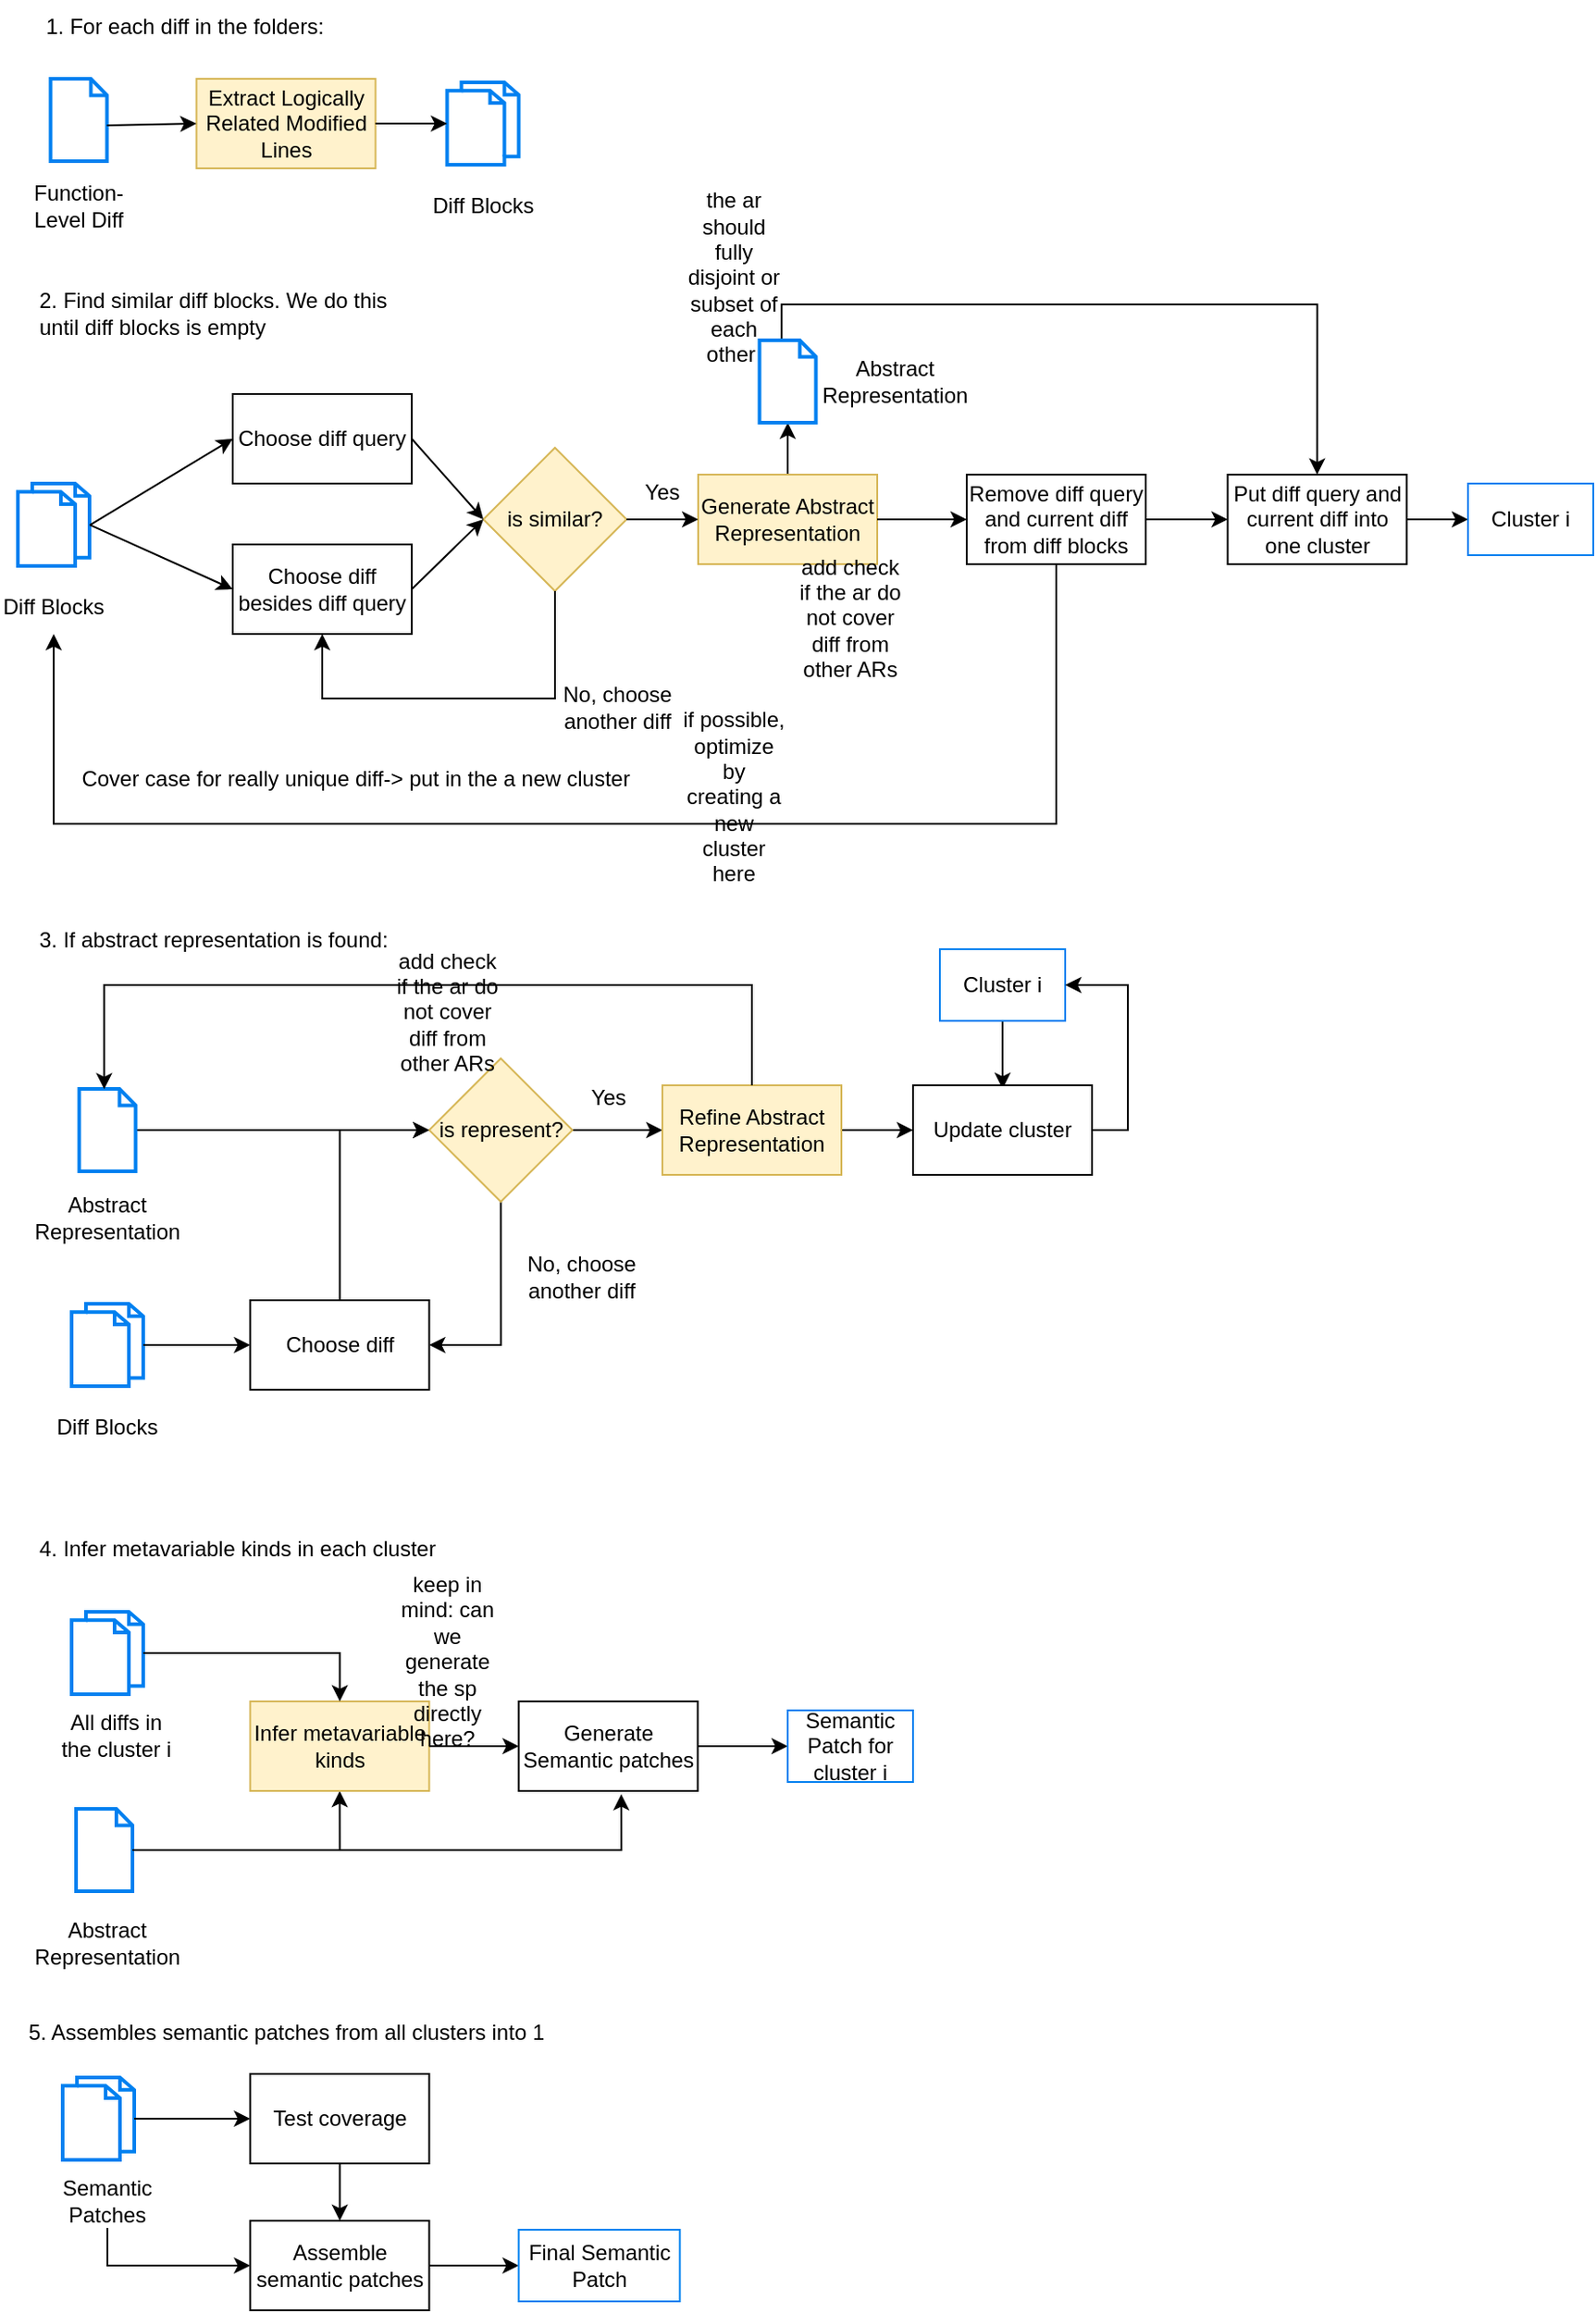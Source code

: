 <mxfile version="24.7.12">
  <diagram name="Page-1" id="-cTbQ6uI88XnNYqkbfOJ">
    <mxGraphModel dx="1839" dy="434" grid="1" gridSize="10" guides="1" tooltips="1" connect="1" arrows="1" fold="1" page="1" pageScale="1" pageWidth="850" pageHeight="1100" math="0" shadow="0">
      <root>
        <mxCell id="0" />
        <mxCell id="1" parent="0" />
        <mxCell id="QleuZ_sIqg2X-7CIl005-3" value="Extract Logically Related Modified Lines" style="html=1;dashed=0;whiteSpace=wrap;fillColor=#fff2cc;strokeColor=#d6b656;" vertex="1" parent="1">
          <mxGeometry x="-190.25" y="64" width="100" height="50" as="geometry" />
        </mxCell>
        <mxCell id="QleuZ_sIqg2X-7CIl005-13" value="" style="group" vertex="1" connectable="0" parent="1">
          <mxGeometry x="-286" y="64" width="60" height="86" as="geometry" />
        </mxCell>
        <mxCell id="QleuZ_sIqg2X-7CIl005-2" value="Function-Level Diff" style="text;html=1;align=center;verticalAlign=middle;whiteSpace=wrap;rounded=0;" vertex="1" parent="QleuZ_sIqg2X-7CIl005-13">
          <mxGeometry y="56" width="60" height="30" as="geometry" />
        </mxCell>
        <mxCell id="QleuZ_sIqg2X-7CIl005-8" value="" style="html=1;verticalLabelPosition=bottom;align=center;labelBackgroundColor=#ffffff;verticalAlign=top;strokeWidth=2;strokeColor=#0080F0;shadow=0;dashed=0;shape=mxgraph.ios7.icons.document;" vertex="1" parent="QleuZ_sIqg2X-7CIl005-13">
          <mxGeometry x="14.25" width="31.5" height="46" as="geometry" />
        </mxCell>
        <mxCell id="QleuZ_sIqg2X-7CIl005-14" value="" style="group" vertex="1" connectable="0" parent="1">
          <mxGeometry x="-60.25" y="66" width="60" height="84" as="geometry" />
        </mxCell>
        <mxCell id="QleuZ_sIqg2X-7CIl005-10" value="" style="html=1;verticalLabelPosition=bottom;align=center;labelBackgroundColor=#ffffff;verticalAlign=top;strokeWidth=2;strokeColor=#0080F0;shadow=0;dashed=0;shape=mxgraph.ios7.icons.documents;" vertex="1" parent="QleuZ_sIqg2X-7CIl005-14">
          <mxGeometry x="10" width="40" height="46" as="geometry" />
        </mxCell>
        <mxCell id="QleuZ_sIqg2X-7CIl005-11" value="Diff Blocks" style="text;html=1;align=center;verticalAlign=middle;whiteSpace=wrap;rounded=0;" vertex="1" parent="QleuZ_sIqg2X-7CIl005-14">
          <mxGeometry y="54" width="60" height="30" as="geometry" />
        </mxCell>
        <mxCell id="QleuZ_sIqg2X-7CIl005-15" value="1. For each diff in the folders:&amp;nbsp;" style="text;html=1;align=center;verticalAlign=middle;whiteSpace=wrap;rounded=0;" vertex="1" parent="1">
          <mxGeometry x="-280.25" y="20" width="170" height="30" as="geometry" />
        </mxCell>
        <mxCell id="QleuZ_sIqg2X-7CIl005-16" value="" style="endArrow=classic;html=1;rounded=0;exitX=1;exitY=0.5;exitDx=0;exitDy=0;" edge="1" parent="1" source="QleuZ_sIqg2X-7CIl005-3" target="QleuZ_sIqg2X-7CIl005-10">
          <mxGeometry width="50" height="50" relative="1" as="geometry">
            <mxPoint x="99.75" y="250" as="sourcePoint" />
            <mxPoint x="149.75" y="200" as="targetPoint" />
          </mxGeometry>
        </mxCell>
        <mxCell id="QleuZ_sIqg2X-7CIl005-17" value="" style="endArrow=classic;html=1;rounded=0;exitX=1;exitY=0.565;exitDx=0;exitDy=0;exitPerimeter=0;entryX=0;entryY=0.5;entryDx=0;entryDy=0;" edge="1" parent="1" source="QleuZ_sIqg2X-7CIl005-8" target="QleuZ_sIqg2X-7CIl005-3">
          <mxGeometry width="50" height="50" relative="1" as="geometry">
            <mxPoint x="-80.25" y="99" as="sourcePoint" />
            <mxPoint x="-40.25" y="99" as="targetPoint" />
          </mxGeometry>
        </mxCell>
        <mxCell id="QleuZ_sIqg2X-7CIl005-25" value="is similar?" style="rhombus;whiteSpace=wrap;html=1;fillColor=#fff2cc;strokeColor=#d6b656;" vertex="1" parent="1">
          <mxGeometry x="-30" y="270" width="80" height="80" as="geometry" />
        </mxCell>
        <mxCell id="QleuZ_sIqg2X-7CIl005-26" value="2. Find similar diff blocks. We do this until diff blocks is empty" style="text;html=1;align=left;verticalAlign=middle;whiteSpace=wrap;rounded=0;" vertex="1" parent="1">
          <mxGeometry x="-280.25" y="180" width="210.25" height="30" as="geometry" />
        </mxCell>
        <mxCell id="QleuZ_sIqg2X-7CIl005-27" value="" style="group" vertex="1" connectable="0" parent="1">
          <mxGeometry x="-300" y="290" width="60" height="84" as="geometry" />
        </mxCell>
        <mxCell id="QleuZ_sIqg2X-7CIl005-28" value="" style="html=1;verticalLabelPosition=bottom;align=center;labelBackgroundColor=#ffffff;verticalAlign=top;strokeWidth=2;strokeColor=#0080F0;shadow=0;dashed=0;shape=mxgraph.ios7.icons.documents;" vertex="1" parent="QleuZ_sIqg2X-7CIl005-27">
          <mxGeometry x="10" width="40" height="46" as="geometry" />
        </mxCell>
        <mxCell id="QleuZ_sIqg2X-7CIl005-29" value="Diff Blocks" style="text;html=1;align=center;verticalAlign=middle;whiteSpace=wrap;rounded=0;" vertex="1" parent="QleuZ_sIqg2X-7CIl005-27">
          <mxGeometry y="54" width="60" height="30" as="geometry" />
        </mxCell>
        <mxCell id="QleuZ_sIqg2X-7CIl005-42" value="" style="endArrow=classic;html=1;rounded=0;exitX=1.005;exitY=0.504;exitDx=0;exitDy=0;exitPerimeter=0;entryX=0;entryY=0.5;entryDx=0;entryDy=0;" edge="1" parent="1" source="QleuZ_sIqg2X-7CIl005-28" target="QleuZ_sIqg2X-7CIl005-72">
          <mxGeometry width="50" height="50" relative="1" as="geometry">
            <mxPoint x="-240" y="327.49" as="sourcePoint" />
            <mxPoint x="-135.969" y="246.862" as="targetPoint" />
          </mxGeometry>
        </mxCell>
        <mxCell id="QleuZ_sIqg2X-7CIl005-43" value="" style="endArrow=classic;html=1;rounded=0;entryX=0;entryY=0.5;entryDx=0;entryDy=0;exitX=1.004;exitY=0.502;exitDx=0;exitDy=0;exitPerimeter=0;" edge="1" parent="1" source="QleuZ_sIqg2X-7CIl005-28" target="QleuZ_sIqg2X-7CIl005-70">
          <mxGeometry width="50" height="50" relative="1" as="geometry">
            <mxPoint x="-250" y="320" as="sourcePoint" />
            <mxPoint x="-136.158" y="363.184" as="targetPoint" />
          </mxGeometry>
        </mxCell>
        <mxCell id="QleuZ_sIqg2X-7CIl005-44" value="" style="endArrow=classic;html=1;rounded=0;exitX=1;exitY=0.5;exitDx=0;exitDy=0;" edge="1" parent="1" source="QleuZ_sIqg2X-7CIl005-72">
          <mxGeometry width="50" height="50" relative="1" as="geometry">
            <mxPoint x="-105.382" y="246.862" as="sourcePoint" />
            <mxPoint x="-30" y="310" as="targetPoint" />
          </mxGeometry>
        </mxCell>
        <mxCell id="QleuZ_sIqg2X-7CIl005-45" value="" style="endArrow=classic;html=1;rounded=0;exitX=1;exitY=0.5;exitDx=0;exitDy=0;" edge="1" parent="1" source="QleuZ_sIqg2X-7CIl005-70">
          <mxGeometry width="50" height="50" relative="1" as="geometry">
            <mxPoint x="-105.004" y="363.092" as="sourcePoint" />
            <mxPoint x="-30" y="310" as="targetPoint" />
          </mxGeometry>
        </mxCell>
        <mxCell id="QleuZ_sIqg2X-7CIl005-84" value="" style="edgeStyle=orthogonalEdgeStyle;rounded=0;orthogonalLoop=1;jettySize=auto;html=1;" edge="1" parent="1" source="QleuZ_sIqg2X-7CIl005-46" target="QleuZ_sIqg2X-7CIl005-55">
          <mxGeometry relative="1" as="geometry" />
        </mxCell>
        <mxCell id="QleuZ_sIqg2X-7CIl005-46" value="Generate Abstract Representation" style="html=1;dashed=0;whiteSpace=wrap;fillColor=#fff2cc;strokeColor=#d6b656;" vertex="1" parent="1">
          <mxGeometry x="90" y="285" width="100" height="50" as="geometry" />
        </mxCell>
        <mxCell id="QleuZ_sIqg2X-7CIl005-47" value="" style="endArrow=classic;html=1;rounded=0;exitX=1;exitY=0.5;exitDx=0;exitDy=0;entryX=0;entryY=0.5;entryDx=0;entryDy=0;" edge="1" parent="1" source="QleuZ_sIqg2X-7CIl005-25" target="QleuZ_sIqg2X-7CIl005-46">
          <mxGeometry width="50" height="50" relative="1" as="geometry">
            <mxPoint x="-95" y="373" as="sourcePoint" />
            <mxPoint x="-20" y="320" as="targetPoint" />
          </mxGeometry>
        </mxCell>
        <mxCell id="QleuZ_sIqg2X-7CIl005-48" value="" style="endArrow=classic;html=1;rounded=0;exitX=0.5;exitY=1;exitDx=0;exitDy=0;entryX=0.5;entryY=1;entryDx=0;entryDy=0;" edge="1" parent="1" source="QleuZ_sIqg2X-7CIl005-25" target="QleuZ_sIqg2X-7CIl005-70">
          <mxGeometry width="50" height="50" relative="1" as="geometry">
            <mxPoint x="50" y="410" as="sourcePoint" />
            <mxPoint x="-122" y="440" as="targetPoint" />
            <Array as="points">
              <mxPoint x="10" y="410" />
              <mxPoint x="-120" y="410" />
            </Array>
          </mxGeometry>
        </mxCell>
        <mxCell id="QleuZ_sIqg2X-7CIl005-49" value="No, choose another diff" style="text;html=1;align=center;verticalAlign=middle;whiteSpace=wrap;rounded=0;" vertex="1" parent="1">
          <mxGeometry x="10" y="400" width="70.25" height="30" as="geometry" />
        </mxCell>
        <mxCell id="QleuZ_sIqg2X-7CIl005-50" value="Yes" style="text;html=1;align=center;verticalAlign=middle;whiteSpace=wrap;rounded=0;" vertex="1" parent="1">
          <mxGeometry x="50" y="280" width="40" height="30" as="geometry" />
        </mxCell>
        <mxCell id="QleuZ_sIqg2X-7CIl005-75" value="" style="edgeStyle=orthogonalEdgeStyle;rounded=0;orthogonalLoop=1;jettySize=auto;html=1;" edge="1" parent="1" source="QleuZ_sIqg2X-7CIl005-51" target="QleuZ_sIqg2X-7CIl005-73">
          <mxGeometry relative="1" as="geometry" />
        </mxCell>
        <mxCell id="QleuZ_sIqg2X-7CIl005-103" style="edgeStyle=orthogonalEdgeStyle;rounded=0;orthogonalLoop=1;jettySize=auto;html=1;exitX=0.5;exitY=1;exitDx=0;exitDy=0;entryX=0.5;entryY=1;entryDx=0;entryDy=0;" edge="1" parent="1" source="QleuZ_sIqg2X-7CIl005-51" target="QleuZ_sIqg2X-7CIl005-29">
          <mxGeometry relative="1" as="geometry">
            <Array as="points">
              <mxPoint x="290" y="480" />
              <mxPoint x="-270" y="480" />
            </Array>
          </mxGeometry>
        </mxCell>
        <mxCell id="QleuZ_sIqg2X-7CIl005-51" value="Remove diff query and current diff from diff blocks" style="html=1;dashed=0;whiteSpace=wrap;" vertex="1" parent="1">
          <mxGeometry x="240" y="285" width="100" height="50" as="geometry" />
        </mxCell>
        <mxCell id="QleuZ_sIqg2X-7CIl005-52" value="" style="endArrow=classic;html=1;rounded=0;exitX=1;exitY=0.5;exitDx=0;exitDy=0;entryX=0;entryY=0.5;entryDx=0;entryDy=0;" edge="1" parent="1" source="QleuZ_sIqg2X-7CIl005-46" target="QleuZ_sIqg2X-7CIl005-51">
          <mxGeometry width="50" height="50" relative="1" as="geometry">
            <mxPoint x="60" y="320" as="sourcePoint" />
            <mxPoint x="100" y="320" as="targetPoint" />
          </mxGeometry>
        </mxCell>
        <mxCell id="QleuZ_sIqg2X-7CIl005-54" value="Abstract Representation" style="text;html=1;align=center;verticalAlign=middle;whiteSpace=wrap;rounded=0;" vertex="1" parent="1">
          <mxGeometry x="170" y="218" width="60" height="30" as="geometry" />
        </mxCell>
        <mxCell id="QleuZ_sIqg2X-7CIl005-106" value="" style="edgeStyle=orthogonalEdgeStyle;rounded=0;orthogonalLoop=1;jettySize=auto;html=1;entryX=0.5;entryY=0;entryDx=0;entryDy=0;exitX=0.392;exitY=-0.022;exitDx=0;exitDy=0;exitPerimeter=0;" edge="1" parent="1" source="QleuZ_sIqg2X-7CIl005-55" target="QleuZ_sIqg2X-7CIl005-73">
          <mxGeometry relative="1" as="geometry" />
        </mxCell>
        <mxCell id="QleuZ_sIqg2X-7CIl005-55" value="" style="html=1;verticalLabelPosition=bottom;align=center;labelBackgroundColor=#ffffff;verticalAlign=top;strokeWidth=2;strokeColor=#0080F0;shadow=0;dashed=0;shape=mxgraph.ios7.icons.document;" vertex="1" parent="1">
          <mxGeometry x="124.25" y="210" width="31.5" height="46" as="geometry" />
        </mxCell>
        <mxCell id="QleuZ_sIqg2X-7CIl005-61" value="3. If abstract representation is found:" style="text;html=1;align=left;verticalAlign=middle;whiteSpace=wrap;rounded=0;" vertex="1" parent="1">
          <mxGeometry x="-280.25" y="530" width="210.25" height="30" as="geometry" />
        </mxCell>
        <mxCell id="QleuZ_sIqg2X-7CIl005-62" value="Abstract Representation" style="text;html=1;align=center;verticalAlign=middle;whiteSpace=wrap;rounded=0;" vertex="1" parent="1">
          <mxGeometry x="-270" y="685" width="60" height="30" as="geometry" />
        </mxCell>
        <mxCell id="QleuZ_sIqg2X-7CIl005-93" value="" style="edgeStyle=orthogonalEdgeStyle;rounded=0;orthogonalLoop=1;jettySize=auto;html=1;" edge="1" parent="1" source="QleuZ_sIqg2X-7CIl005-63" target="QleuZ_sIqg2X-7CIl005-69">
          <mxGeometry relative="1" as="geometry" />
        </mxCell>
        <mxCell id="QleuZ_sIqg2X-7CIl005-63" value="" style="html=1;verticalLabelPosition=bottom;align=center;labelBackgroundColor=#ffffff;verticalAlign=top;strokeWidth=2;strokeColor=#0080F0;shadow=0;dashed=0;shape=mxgraph.ios7.icons.document;" vertex="1" parent="1">
          <mxGeometry x="-255.75" y="628" width="31.5" height="46" as="geometry" />
        </mxCell>
        <mxCell id="QleuZ_sIqg2X-7CIl005-64" value="" style="group" vertex="1" connectable="0" parent="1">
          <mxGeometry x="-270" y="748" width="60" height="84" as="geometry" />
        </mxCell>
        <mxCell id="QleuZ_sIqg2X-7CIl005-65" value="" style="html=1;verticalLabelPosition=bottom;align=center;labelBackgroundColor=#ffffff;verticalAlign=top;strokeWidth=2;strokeColor=#0080F0;shadow=0;dashed=0;shape=mxgraph.ios7.icons.documents;" vertex="1" parent="QleuZ_sIqg2X-7CIl005-64">
          <mxGeometry x="10" width="40" height="46" as="geometry" />
        </mxCell>
        <mxCell id="QleuZ_sIqg2X-7CIl005-66" value="Diff Blocks" style="text;html=1;align=center;verticalAlign=middle;whiteSpace=wrap;rounded=0;" vertex="1" parent="QleuZ_sIqg2X-7CIl005-64">
          <mxGeometry y="54" width="60" height="30" as="geometry" />
        </mxCell>
        <mxCell id="QleuZ_sIqg2X-7CIl005-96" style="edgeStyle=orthogonalEdgeStyle;rounded=0;orthogonalLoop=1;jettySize=auto;html=1;exitX=0.5;exitY=1;exitDx=0;exitDy=0;entryX=1;entryY=0.5;entryDx=0;entryDy=0;" edge="1" parent="1" source="QleuZ_sIqg2X-7CIl005-69" target="QleuZ_sIqg2X-7CIl005-71">
          <mxGeometry relative="1" as="geometry" />
        </mxCell>
        <mxCell id="QleuZ_sIqg2X-7CIl005-99" value="" style="edgeStyle=orthogonalEdgeStyle;rounded=0;orthogonalLoop=1;jettySize=auto;html=1;" edge="1" parent="1" source="QleuZ_sIqg2X-7CIl005-69" target="QleuZ_sIqg2X-7CIl005-98">
          <mxGeometry relative="1" as="geometry" />
        </mxCell>
        <mxCell id="QleuZ_sIqg2X-7CIl005-69" value="is represent?" style="rhombus;whiteSpace=wrap;html=1;fillColor=#fff2cc;strokeColor=#d6b656;" vertex="1" parent="1">
          <mxGeometry x="-60.25" y="611" width="80" height="80" as="geometry" />
        </mxCell>
        <mxCell id="QleuZ_sIqg2X-7CIl005-70" value="Choose diff besides diff query" style="html=1;dashed=0;whiteSpace=wrap;" vertex="1" parent="1">
          <mxGeometry x="-170" y="324" width="100" height="50" as="geometry" />
        </mxCell>
        <mxCell id="QleuZ_sIqg2X-7CIl005-95" value="" style="edgeStyle=orthogonalEdgeStyle;rounded=0;orthogonalLoop=1;jettySize=auto;html=1;entryX=0;entryY=0.5;entryDx=0;entryDy=0;" edge="1" parent="1" source="QleuZ_sIqg2X-7CIl005-71" target="QleuZ_sIqg2X-7CIl005-69">
          <mxGeometry relative="1" as="geometry" />
        </mxCell>
        <mxCell id="QleuZ_sIqg2X-7CIl005-71" value="Choose diff" style="html=1;dashed=0;whiteSpace=wrap;" vertex="1" parent="1">
          <mxGeometry x="-160.25" y="746" width="100" height="50" as="geometry" />
        </mxCell>
        <mxCell id="QleuZ_sIqg2X-7CIl005-72" value="Choose diff query" style="html=1;dashed=0;whiteSpace=wrap;" vertex="1" parent="1">
          <mxGeometry x="-170" y="240" width="100" height="50" as="geometry" />
        </mxCell>
        <mxCell id="QleuZ_sIqg2X-7CIl005-80" value="" style="edgeStyle=orthogonalEdgeStyle;rounded=0;orthogonalLoop=1;jettySize=auto;html=1;" edge="1" parent="1" source="QleuZ_sIqg2X-7CIl005-73" target="QleuZ_sIqg2X-7CIl005-76">
          <mxGeometry relative="1" as="geometry" />
        </mxCell>
        <mxCell id="QleuZ_sIqg2X-7CIl005-73" value="Put diff query and current diff into one cluster" style="html=1;dashed=0;whiteSpace=wrap;" vertex="1" parent="1">
          <mxGeometry x="385.75" y="285" width="100" height="50" as="geometry" />
        </mxCell>
        <mxCell id="QleuZ_sIqg2X-7CIl005-76" value="Cluster i" style="rounded=0;whiteSpace=wrap;html=1;fillColor=#FFFFFF;strokeColor=#0080f0;" vertex="1" parent="1">
          <mxGeometry x="520" y="290" width="70" height="40" as="geometry" />
        </mxCell>
        <mxCell id="QleuZ_sIqg2X-7CIl005-94" value="" style="edgeStyle=orthogonalEdgeStyle;rounded=0;orthogonalLoop=1;jettySize=auto;html=1;" edge="1" parent="1" source="QleuZ_sIqg2X-7CIl005-65" target="QleuZ_sIqg2X-7CIl005-71">
          <mxGeometry relative="1" as="geometry" />
        </mxCell>
        <mxCell id="QleuZ_sIqg2X-7CIl005-97" value="No, choose another diff" style="text;html=1;align=center;verticalAlign=middle;whiteSpace=wrap;rounded=0;" vertex="1" parent="1">
          <mxGeometry x="-10" y="718" width="70.25" height="30" as="geometry" />
        </mxCell>
        <mxCell id="QleuZ_sIqg2X-7CIl005-109" value="" style="edgeStyle=orthogonalEdgeStyle;rounded=0;orthogonalLoop=1;jettySize=auto;html=1;" edge="1" parent="1" source="QleuZ_sIqg2X-7CIl005-98" target="QleuZ_sIqg2X-7CIl005-104">
          <mxGeometry relative="1" as="geometry" />
        </mxCell>
        <mxCell id="QleuZ_sIqg2X-7CIl005-98" value="Refine Abstract Representation" style="html=1;dashed=0;whiteSpace=wrap;fillColor=#fff2cc;strokeColor=#d6b656;" vertex="1" parent="1">
          <mxGeometry x="70" y="626" width="100" height="50" as="geometry" />
        </mxCell>
        <mxCell id="QleuZ_sIqg2X-7CIl005-101" value="" style="edgeStyle=orthogonalEdgeStyle;rounded=0;orthogonalLoop=1;jettySize=auto;html=1;" edge="1" parent="1" source="QleuZ_sIqg2X-7CIl005-100">
          <mxGeometry relative="1" as="geometry">
            <mxPoint x="260.04" y="628" as="targetPoint" />
          </mxGeometry>
        </mxCell>
        <mxCell id="QleuZ_sIqg2X-7CIl005-100" value="Cluster i" style="rounded=0;whiteSpace=wrap;html=1;fillColor=#FFFFFF;strokeColor=#0080f0;" vertex="1" parent="1">
          <mxGeometry x="225" y="550" width="70" height="40" as="geometry" />
        </mxCell>
        <mxCell id="QleuZ_sIqg2X-7CIl005-102" value="Yes" style="text;html=1;align=center;verticalAlign=middle;whiteSpace=wrap;rounded=0;" vertex="1" parent="1">
          <mxGeometry x="19.75" y="618" width="40" height="30" as="geometry" />
        </mxCell>
        <mxCell id="QleuZ_sIqg2X-7CIl005-112" style="edgeStyle=orthogonalEdgeStyle;rounded=0;orthogonalLoop=1;jettySize=auto;html=1;exitX=1;exitY=0.5;exitDx=0;exitDy=0;entryX=1;entryY=0.5;entryDx=0;entryDy=0;" edge="1" parent="1" source="QleuZ_sIqg2X-7CIl005-104" target="QleuZ_sIqg2X-7CIl005-100">
          <mxGeometry relative="1" as="geometry" />
        </mxCell>
        <mxCell id="QleuZ_sIqg2X-7CIl005-104" value="Update cluster" style="html=1;dashed=0;whiteSpace=wrap;" vertex="1" parent="1">
          <mxGeometry x="210" y="626" width="100" height="50" as="geometry" />
        </mxCell>
        <mxCell id="QleuZ_sIqg2X-7CIl005-108" style="edgeStyle=orthogonalEdgeStyle;rounded=0;orthogonalLoop=1;jettySize=auto;html=1;exitX=0.5;exitY=0;exitDx=0;exitDy=0;entryX=0.443;entryY=0.004;entryDx=0;entryDy=0;entryPerimeter=0;" edge="1" parent="1" source="QleuZ_sIqg2X-7CIl005-98" target="QleuZ_sIqg2X-7CIl005-63">
          <mxGeometry relative="1" as="geometry">
            <Array as="points">
              <mxPoint x="120" y="570" />
              <mxPoint x="-242" y="570" />
            </Array>
          </mxGeometry>
        </mxCell>
        <mxCell id="QleuZ_sIqg2X-7CIl005-113" value="4. Infer metavariable kinds in each cluster" style="text;html=1;align=left;verticalAlign=middle;whiteSpace=wrap;rounded=0;" vertex="1" parent="1">
          <mxGeometry x="-280.25" y="870" width="490.25" height="30" as="geometry" />
        </mxCell>
        <mxCell id="QleuZ_sIqg2X-7CIl005-114" value="" style="group" vertex="1" connectable="0" parent="1">
          <mxGeometry x="-270" y="920" width="70" height="84" as="geometry" />
        </mxCell>
        <mxCell id="QleuZ_sIqg2X-7CIl005-115" value="" style="html=1;verticalLabelPosition=bottom;align=center;labelBackgroundColor=#ffffff;verticalAlign=top;strokeWidth=2;strokeColor=#0080F0;shadow=0;dashed=0;shape=mxgraph.ios7.icons.documents;" vertex="1" parent="QleuZ_sIqg2X-7CIl005-114">
          <mxGeometry x="10" width="40" height="46" as="geometry" />
        </mxCell>
        <mxCell id="QleuZ_sIqg2X-7CIl005-116" value="All diffs in the cluster i" style="text;html=1;align=center;verticalAlign=middle;whiteSpace=wrap;rounded=0;" vertex="1" parent="QleuZ_sIqg2X-7CIl005-114">
          <mxGeometry y="54" width="70" height="30" as="geometry" />
        </mxCell>
        <mxCell id="QleuZ_sIqg2X-7CIl005-121" style="edgeStyle=orthogonalEdgeStyle;rounded=0;orthogonalLoop=1;jettySize=auto;html=1;entryX=0.5;entryY=1;entryDx=0;entryDy=0;" edge="1" parent="1" source="QleuZ_sIqg2X-7CIl005-117" target="QleuZ_sIqg2X-7CIl005-119">
          <mxGeometry relative="1" as="geometry" />
        </mxCell>
        <mxCell id="QleuZ_sIqg2X-7CIl005-117" value="" style="html=1;verticalLabelPosition=bottom;align=center;labelBackgroundColor=#ffffff;verticalAlign=top;strokeWidth=2;strokeColor=#0080F0;shadow=0;dashed=0;shape=mxgraph.ios7.icons.document;" vertex="1" parent="1">
          <mxGeometry x="-257.5" y="1030" width="31.5" height="46" as="geometry" />
        </mxCell>
        <mxCell id="QleuZ_sIqg2X-7CIl005-118" value="Abstract Representation" style="text;html=1;align=center;verticalAlign=middle;whiteSpace=wrap;rounded=0;" vertex="1" parent="1">
          <mxGeometry x="-270" y="1090" width="60" height="30" as="geometry" />
        </mxCell>
        <mxCell id="QleuZ_sIqg2X-7CIl005-119" value="Infer metavariable kinds" style="html=1;dashed=0;whiteSpace=wrap;fillColor=#fff2cc;strokeColor=#d6b656;" vertex="1" parent="1">
          <mxGeometry x="-160.25" y="970" width="100" height="50" as="geometry" />
        </mxCell>
        <mxCell id="QleuZ_sIqg2X-7CIl005-120" style="edgeStyle=orthogonalEdgeStyle;rounded=0;orthogonalLoop=1;jettySize=auto;html=1;" edge="1" parent="1" source="QleuZ_sIqg2X-7CIl005-115" target="QleuZ_sIqg2X-7CIl005-119">
          <mxGeometry relative="1" as="geometry" />
        </mxCell>
        <mxCell id="QleuZ_sIqg2X-7CIl005-127" value="" style="edgeStyle=orthogonalEdgeStyle;rounded=0;orthogonalLoop=1;jettySize=auto;html=1;" edge="1" parent="1" source="QleuZ_sIqg2X-7CIl005-122" target="QleuZ_sIqg2X-7CIl005-126">
          <mxGeometry relative="1" as="geometry" />
        </mxCell>
        <mxCell id="QleuZ_sIqg2X-7CIl005-122" value="Generate Semantic patches" style="html=1;dashed=0;whiteSpace=wrap;" vertex="1" parent="1">
          <mxGeometry x="-10.25" y="970" width="100" height="50" as="geometry" />
        </mxCell>
        <mxCell id="QleuZ_sIqg2X-7CIl005-123" style="edgeStyle=orthogonalEdgeStyle;rounded=0;orthogonalLoop=1;jettySize=auto;html=1;entryX=0;entryY=0.5;entryDx=0;entryDy=0;" edge="1" parent="1" source="QleuZ_sIqg2X-7CIl005-119" target="QleuZ_sIqg2X-7CIl005-122">
          <mxGeometry relative="1" as="geometry">
            <mxPoint x="-78.51" y="1063" as="sourcePoint" />
            <mxPoint x="-10" y="1005" as="targetPoint" />
          </mxGeometry>
        </mxCell>
        <mxCell id="QleuZ_sIqg2X-7CIl005-125" style="edgeStyle=orthogonalEdgeStyle;rounded=0;orthogonalLoop=1;jettySize=auto;html=1;entryX=0.573;entryY=1.036;entryDx=0;entryDy=0;entryPerimeter=0;" edge="1" parent="1" source="QleuZ_sIqg2X-7CIl005-117" target="QleuZ_sIqg2X-7CIl005-122">
          <mxGeometry relative="1" as="geometry" />
        </mxCell>
        <mxCell id="QleuZ_sIqg2X-7CIl005-126" value="Semantic Patch for cluster i" style="rounded=0;whiteSpace=wrap;html=1;fillColor=#FFFFFF;strokeColor=#0080f0;" vertex="1" parent="1">
          <mxGeometry x="140" y="975" width="70" height="40" as="geometry" />
        </mxCell>
        <mxCell id="QleuZ_sIqg2X-7CIl005-128" value="5. Assembles semantic patches from all clusters into 1" style="text;html=1;align=left;verticalAlign=middle;whiteSpace=wrap;rounded=0;" vertex="1" parent="1">
          <mxGeometry x="-286" y="1140" width="490.25" height="30" as="geometry" />
        </mxCell>
        <mxCell id="QleuZ_sIqg2X-7CIl005-129" value="" style="group" vertex="1" connectable="0" parent="1">
          <mxGeometry x="-275" y="1180" width="70" height="84" as="geometry" />
        </mxCell>
        <mxCell id="QleuZ_sIqg2X-7CIl005-130" value="" style="html=1;verticalLabelPosition=bottom;align=center;labelBackgroundColor=#ffffff;verticalAlign=top;strokeWidth=2;strokeColor=#0080F0;shadow=0;dashed=0;shape=mxgraph.ios7.icons.documents;" vertex="1" parent="QleuZ_sIqg2X-7CIl005-129">
          <mxGeometry x="10" width="40" height="46" as="geometry" />
        </mxCell>
        <mxCell id="QleuZ_sIqg2X-7CIl005-131" value="Semantic Patches" style="text;html=1;align=center;verticalAlign=middle;whiteSpace=wrap;rounded=0;" vertex="1" parent="QleuZ_sIqg2X-7CIl005-129">
          <mxGeometry y="54" width="70" height="30" as="geometry" />
        </mxCell>
        <mxCell id="QleuZ_sIqg2X-7CIl005-135" value="" style="edgeStyle=orthogonalEdgeStyle;rounded=0;orthogonalLoop=1;jettySize=auto;html=1;" edge="1" parent="1" source="QleuZ_sIqg2X-7CIl005-132" target="QleuZ_sIqg2X-7CIl005-134">
          <mxGeometry relative="1" as="geometry" />
        </mxCell>
        <mxCell id="QleuZ_sIqg2X-7CIl005-132" value="Test coverage" style="html=1;dashed=0;whiteSpace=wrap;" vertex="1" parent="1">
          <mxGeometry x="-160.25" y="1178" width="100" height="50" as="geometry" />
        </mxCell>
        <mxCell id="QleuZ_sIqg2X-7CIl005-133" style="edgeStyle=orthogonalEdgeStyle;rounded=0;orthogonalLoop=1;jettySize=auto;html=1;entryX=0;entryY=0.5;entryDx=0;entryDy=0;" edge="1" parent="1" source="QleuZ_sIqg2X-7CIl005-130" target="QleuZ_sIqg2X-7CIl005-132">
          <mxGeometry relative="1" as="geometry" />
        </mxCell>
        <mxCell id="QleuZ_sIqg2X-7CIl005-138" value="" style="edgeStyle=orthogonalEdgeStyle;rounded=0;orthogonalLoop=1;jettySize=auto;html=1;" edge="1" parent="1" source="QleuZ_sIqg2X-7CIl005-134" target="QleuZ_sIqg2X-7CIl005-137">
          <mxGeometry relative="1" as="geometry" />
        </mxCell>
        <mxCell id="QleuZ_sIqg2X-7CIl005-134" value="Assemble semantic patches" style="html=1;dashed=0;whiteSpace=wrap;" vertex="1" parent="1">
          <mxGeometry x="-160.25" y="1260" width="100" height="50" as="geometry" />
        </mxCell>
        <mxCell id="QleuZ_sIqg2X-7CIl005-136" style="edgeStyle=orthogonalEdgeStyle;rounded=0;orthogonalLoop=1;jettySize=auto;html=1;exitX=0.5;exitY=1;exitDx=0;exitDy=0;entryX=0;entryY=0.5;entryDx=0;entryDy=0;" edge="1" parent="1" source="QleuZ_sIqg2X-7CIl005-131" target="QleuZ_sIqg2X-7CIl005-134">
          <mxGeometry relative="1" as="geometry" />
        </mxCell>
        <mxCell id="QleuZ_sIqg2X-7CIl005-137" value="Final Semantic Patch" style="rounded=0;whiteSpace=wrap;html=1;fillColor=#FFFFFF;strokeColor=#0080f0;" vertex="1" parent="1">
          <mxGeometry x="-10.25" y="1265" width="90" height="40" as="geometry" />
        </mxCell>
        <mxCell id="QleuZ_sIqg2X-7CIl005-139" value="Cover case for really unique diff-&amp;gt; put in the a new cluster&amp;nbsp;" style="text;html=1;align=center;verticalAlign=middle;resizable=0;points=[];autosize=1;strokeColor=none;fillColor=none;" vertex="1" parent="1">
          <mxGeometry x="-265.25" y="440" width="330" height="30" as="geometry" />
        </mxCell>
        <mxCell id="QleuZ_sIqg2X-7CIl005-140" value="keep in mind: can we generate the sp directly here?&lt;div&gt;&lt;br&gt;&lt;/div&gt;" style="text;html=1;align=center;verticalAlign=middle;whiteSpace=wrap;rounded=0;" vertex="1" parent="1">
          <mxGeometry x="-80" y="940" width="60" height="30" as="geometry" />
        </mxCell>
        <mxCell id="QleuZ_sIqg2X-7CIl005-143" value="add check if the ar do not cover diff from other ARs" style="text;html=1;align=center;verticalAlign=middle;whiteSpace=wrap;rounded=0;" vertex="1" parent="1">
          <mxGeometry x="-80" y="570" width="60" height="30" as="geometry" />
        </mxCell>
        <mxCell id="QleuZ_sIqg2X-7CIl005-144" value="add check if the ar do not cover diff from other ARs" style="text;html=1;align=center;verticalAlign=middle;whiteSpace=wrap;rounded=0;" vertex="1" parent="1">
          <mxGeometry x="145" y="350" width="60" height="30" as="geometry" />
        </mxCell>
        <mxCell id="QleuZ_sIqg2X-7CIl005-145" value="the ar should fully disjoint or subset of each other&amp;nbsp;" style="text;html=1;align=center;verticalAlign=middle;whiteSpace=wrap;rounded=0;" vertex="1" parent="1">
          <mxGeometry x="79.75" y="160" width="60" height="30" as="geometry" />
        </mxCell>
        <mxCell id="QleuZ_sIqg2X-7CIl005-146" value="if possible, optimize by creating a new cluster here" style="text;html=1;align=center;verticalAlign=middle;whiteSpace=wrap;rounded=0;" vertex="1" parent="1">
          <mxGeometry x="79.75" y="450" width="60" height="30" as="geometry" />
        </mxCell>
      </root>
    </mxGraphModel>
  </diagram>
</mxfile>
